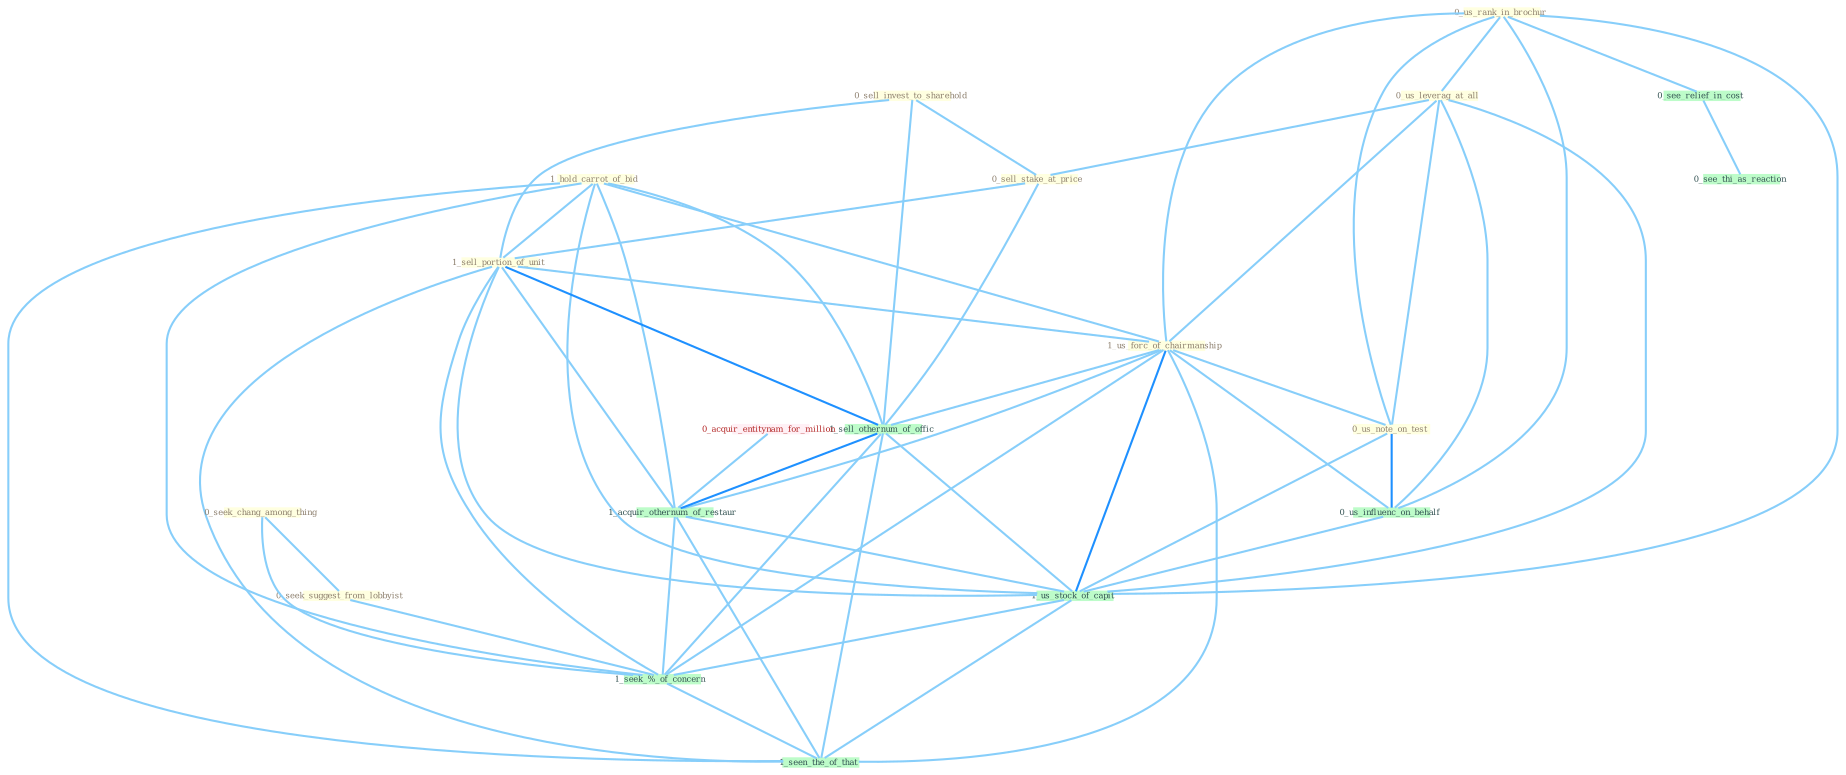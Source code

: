 Graph G{ 
    node
    [shape=polygon,style=filled,width=.5,height=.06,color="#BDFCC9",fixedsize=true,fontsize=4,
    fontcolor="#2f4f4f"];
    {node
    [color="#ffffe0", fontcolor="#8b7d6b"] "1_hold_carrot_of_bid " "0_sell_invest_to_sharehold " "0_us_rank_in_brochur " "0_us_leverag_at_all " "0_sell_stake_at_price " "1_sell_portion_of_unit " "1_us_forc_of_chairmanship " "0_us_note_on_test " "0_seek_chang_among_thing " "0_seek_suggest_from_lobbyist "}
{node [color="#fff0f5", fontcolor="#b22222"] "0_acquir_entitynam_for_million "}
edge [color="#B0E2FF"];

	"1_hold_carrot_of_bid " -- "1_sell_portion_of_unit " [w="1", color="#87cefa" ];
	"1_hold_carrot_of_bid " -- "1_us_forc_of_chairmanship " [w="1", color="#87cefa" ];
	"1_hold_carrot_of_bid " -- "1_sell_othernum_of_offic " [w="1", color="#87cefa" ];
	"1_hold_carrot_of_bid " -- "1_acquir_othernum_of_restaur " [w="1", color="#87cefa" ];
	"1_hold_carrot_of_bid " -- "1_us_stock_of_capit " [w="1", color="#87cefa" ];
	"1_hold_carrot_of_bid " -- "1_seek_%_of_concern " [w="1", color="#87cefa" ];
	"1_hold_carrot_of_bid " -- "1_seen_the_of_that " [w="1", color="#87cefa" ];
	"0_sell_invest_to_sharehold " -- "0_sell_stake_at_price " [w="1", color="#87cefa" ];
	"0_sell_invest_to_sharehold " -- "1_sell_portion_of_unit " [w="1", color="#87cefa" ];
	"0_sell_invest_to_sharehold " -- "1_sell_othernum_of_offic " [w="1", color="#87cefa" ];
	"0_us_rank_in_brochur " -- "0_us_leverag_at_all " [w="1", color="#87cefa" ];
	"0_us_rank_in_brochur " -- "1_us_forc_of_chairmanship " [w="1", color="#87cefa" ];
	"0_us_rank_in_brochur " -- "0_us_note_on_test " [w="1", color="#87cefa" ];
	"0_us_rank_in_brochur " -- "0_us_influenc_on_behalf " [w="1", color="#87cefa" ];
	"0_us_rank_in_brochur " -- "0_see_relief_in_cost " [w="1", color="#87cefa" ];
	"0_us_rank_in_brochur " -- "1_us_stock_of_capit " [w="1", color="#87cefa" ];
	"0_us_leverag_at_all " -- "0_sell_stake_at_price " [w="1", color="#87cefa" ];
	"0_us_leverag_at_all " -- "1_us_forc_of_chairmanship " [w="1", color="#87cefa" ];
	"0_us_leverag_at_all " -- "0_us_note_on_test " [w="1", color="#87cefa" ];
	"0_us_leverag_at_all " -- "0_us_influenc_on_behalf " [w="1", color="#87cefa" ];
	"0_us_leverag_at_all " -- "1_us_stock_of_capit " [w="1", color="#87cefa" ];
	"0_sell_stake_at_price " -- "1_sell_portion_of_unit " [w="1", color="#87cefa" ];
	"0_sell_stake_at_price " -- "1_sell_othernum_of_offic " [w="1", color="#87cefa" ];
	"1_sell_portion_of_unit " -- "1_us_forc_of_chairmanship " [w="1", color="#87cefa" ];
	"1_sell_portion_of_unit " -- "1_sell_othernum_of_offic " [w="2", color="#1e90ff" , len=0.8];
	"1_sell_portion_of_unit " -- "1_acquir_othernum_of_restaur " [w="1", color="#87cefa" ];
	"1_sell_portion_of_unit " -- "1_us_stock_of_capit " [w="1", color="#87cefa" ];
	"1_sell_portion_of_unit " -- "1_seek_%_of_concern " [w="1", color="#87cefa" ];
	"1_sell_portion_of_unit " -- "1_seen_the_of_that " [w="1", color="#87cefa" ];
	"1_us_forc_of_chairmanship " -- "0_us_note_on_test " [w="1", color="#87cefa" ];
	"1_us_forc_of_chairmanship " -- "1_sell_othernum_of_offic " [w="1", color="#87cefa" ];
	"1_us_forc_of_chairmanship " -- "0_us_influenc_on_behalf " [w="1", color="#87cefa" ];
	"1_us_forc_of_chairmanship " -- "1_acquir_othernum_of_restaur " [w="1", color="#87cefa" ];
	"1_us_forc_of_chairmanship " -- "1_us_stock_of_capit " [w="2", color="#1e90ff" , len=0.8];
	"1_us_forc_of_chairmanship " -- "1_seek_%_of_concern " [w="1", color="#87cefa" ];
	"1_us_forc_of_chairmanship " -- "1_seen_the_of_that " [w="1", color="#87cefa" ];
	"0_us_note_on_test " -- "0_us_influenc_on_behalf " [w="2", color="#1e90ff" , len=0.8];
	"0_us_note_on_test " -- "1_us_stock_of_capit " [w="1", color="#87cefa" ];
	"0_seek_chang_among_thing " -- "0_seek_suggest_from_lobbyist " [w="1", color="#87cefa" ];
	"0_seek_chang_among_thing " -- "1_seek_%_of_concern " [w="1", color="#87cefa" ];
	"0_seek_suggest_from_lobbyist " -- "1_seek_%_of_concern " [w="1", color="#87cefa" ];
	"0_acquir_entitynam_for_million " -- "1_acquir_othernum_of_restaur " [w="1", color="#87cefa" ];
	"1_sell_othernum_of_offic " -- "1_acquir_othernum_of_restaur " [w="2", color="#1e90ff" , len=0.8];
	"1_sell_othernum_of_offic " -- "1_us_stock_of_capit " [w="1", color="#87cefa" ];
	"1_sell_othernum_of_offic " -- "1_seek_%_of_concern " [w="1", color="#87cefa" ];
	"1_sell_othernum_of_offic " -- "1_seen_the_of_that " [w="1", color="#87cefa" ];
	"0_us_influenc_on_behalf " -- "1_us_stock_of_capit " [w="1", color="#87cefa" ];
	"0_see_relief_in_cost " -- "0_see_thi_as_reaction " [w="1", color="#87cefa" ];
	"1_acquir_othernum_of_restaur " -- "1_us_stock_of_capit " [w="1", color="#87cefa" ];
	"1_acquir_othernum_of_restaur " -- "1_seek_%_of_concern " [w="1", color="#87cefa" ];
	"1_acquir_othernum_of_restaur " -- "1_seen_the_of_that " [w="1", color="#87cefa" ];
	"1_us_stock_of_capit " -- "1_seek_%_of_concern " [w="1", color="#87cefa" ];
	"1_us_stock_of_capit " -- "1_seen_the_of_that " [w="1", color="#87cefa" ];
	"1_seek_%_of_concern " -- "1_seen_the_of_that " [w="1", color="#87cefa" ];
}